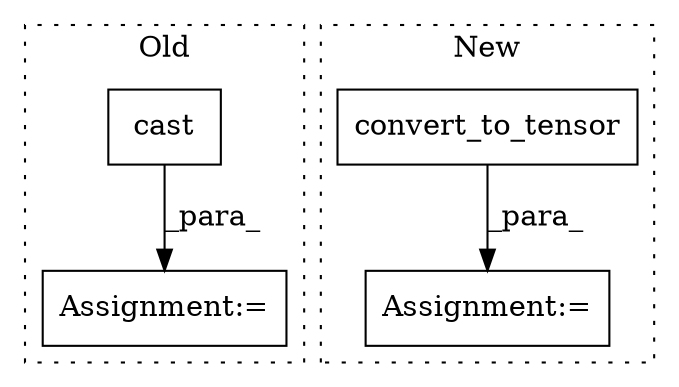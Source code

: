digraph G {
subgraph cluster0 {
1 [label="cast" a="32" s="2783,2800" l="5,1" shape="box"];
4 [label="Assignment:=" a="7" s="2771" l="1" shape="box"];
label = "Old";
style="dotted";
}
subgraph cluster1 {
2 [label="convert_to_tensor" a="32" s="917,942" l="18,1" shape="box"];
3 [label="Assignment:=" a="7" s="905" l="1" shape="box"];
label = "New";
style="dotted";
}
1 -> 4 [label="_para_"];
2 -> 3 [label="_para_"];
}